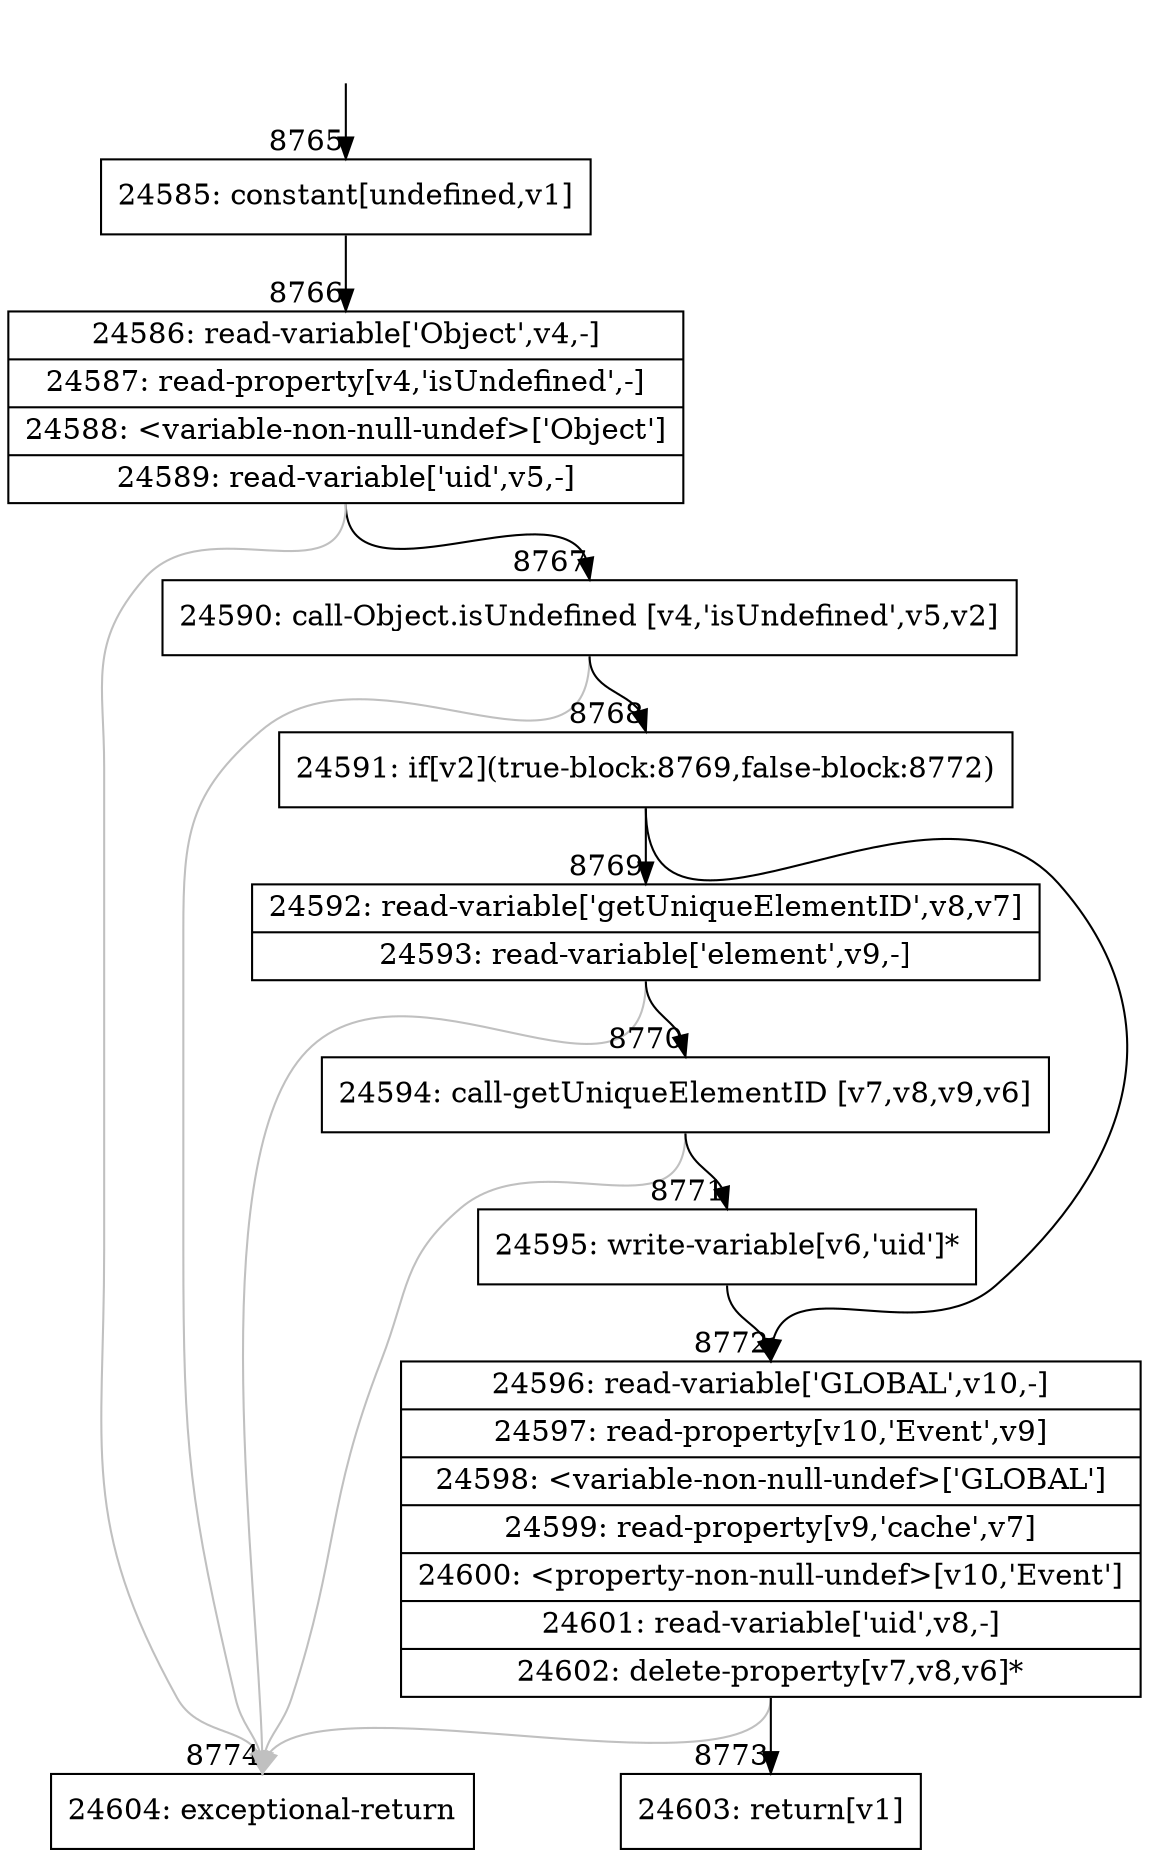 digraph {
rankdir="TD"
BB_entry666[shape=none,label=""];
BB_entry666 -> BB8765 [tailport=s, headport=n, headlabel="    8765"]
BB8765 [shape=record label="{24585: constant[undefined,v1]}" ] 
BB8765 -> BB8766 [tailport=s, headport=n, headlabel="      8766"]
BB8766 [shape=record label="{24586: read-variable['Object',v4,-]|24587: read-property[v4,'isUndefined',-]|24588: \<variable-non-null-undef\>['Object']|24589: read-variable['uid',v5,-]}" ] 
BB8766 -> BB8767 [tailport=s, headport=n, headlabel="      8767"]
BB8766 -> BB8774 [tailport=s, headport=n, color=gray, headlabel="      8774"]
BB8767 [shape=record label="{24590: call-Object.isUndefined [v4,'isUndefined',v5,v2]}" ] 
BB8767 -> BB8768 [tailport=s, headport=n, headlabel="      8768"]
BB8767 -> BB8774 [tailport=s, headport=n, color=gray]
BB8768 [shape=record label="{24591: if[v2](true-block:8769,false-block:8772)}" ] 
BB8768 -> BB8769 [tailport=s, headport=n, headlabel="      8769"]
BB8768 -> BB8772 [tailport=s, headport=n, headlabel="      8772"]
BB8769 [shape=record label="{24592: read-variable['getUniqueElementID',v8,v7]|24593: read-variable['element',v9,-]}" ] 
BB8769 -> BB8770 [tailport=s, headport=n, headlabel="      8770"]
BB8769 -> BB8774 [tailport=s, headport=n, color=gray]
BB8770 [shape=record label="{24594: call-getUniqueElementID [v7,v8,v9,v6]}" ] 
BB8770 -> BB8771 [tailport=s, headport=n, headlabel="      8771"]
BB8770 -> BB8774 [tailport=s, headport=n, color=gray]
BB8771 [shape=record label="{24595: write-variable[v6,'uid']*}" ] 
BB8771 -> BB8772 [tailport=s, headport=n]
BB8772 [shape=record label="{24596: read-variable['GLOBAL',v10,-]|24597: read-property[v10,'Event',v9]|24598: \<variable-non-null-undef\>['GLOBAL']|24599: read-property[v9,'cache',v7]|24600: \<property-non-null-undef\>[v10,'Event']|24601: read-variable['uid',v8,-]|24602: delete-property[v7,v8,v6]*}" ] 
BB8772 -> BB8773 [tailport=s, headport=n, headlabel="      8773"]
BB8772 -> BB8774 [tailport=s, headport=n, color=gray]
BB8773 [shape=record label="{24603: return[v1]}" ] 
BB8774 [shape=record label="{24604: exceptional-return}" ] 
//#$~ 6884
}
